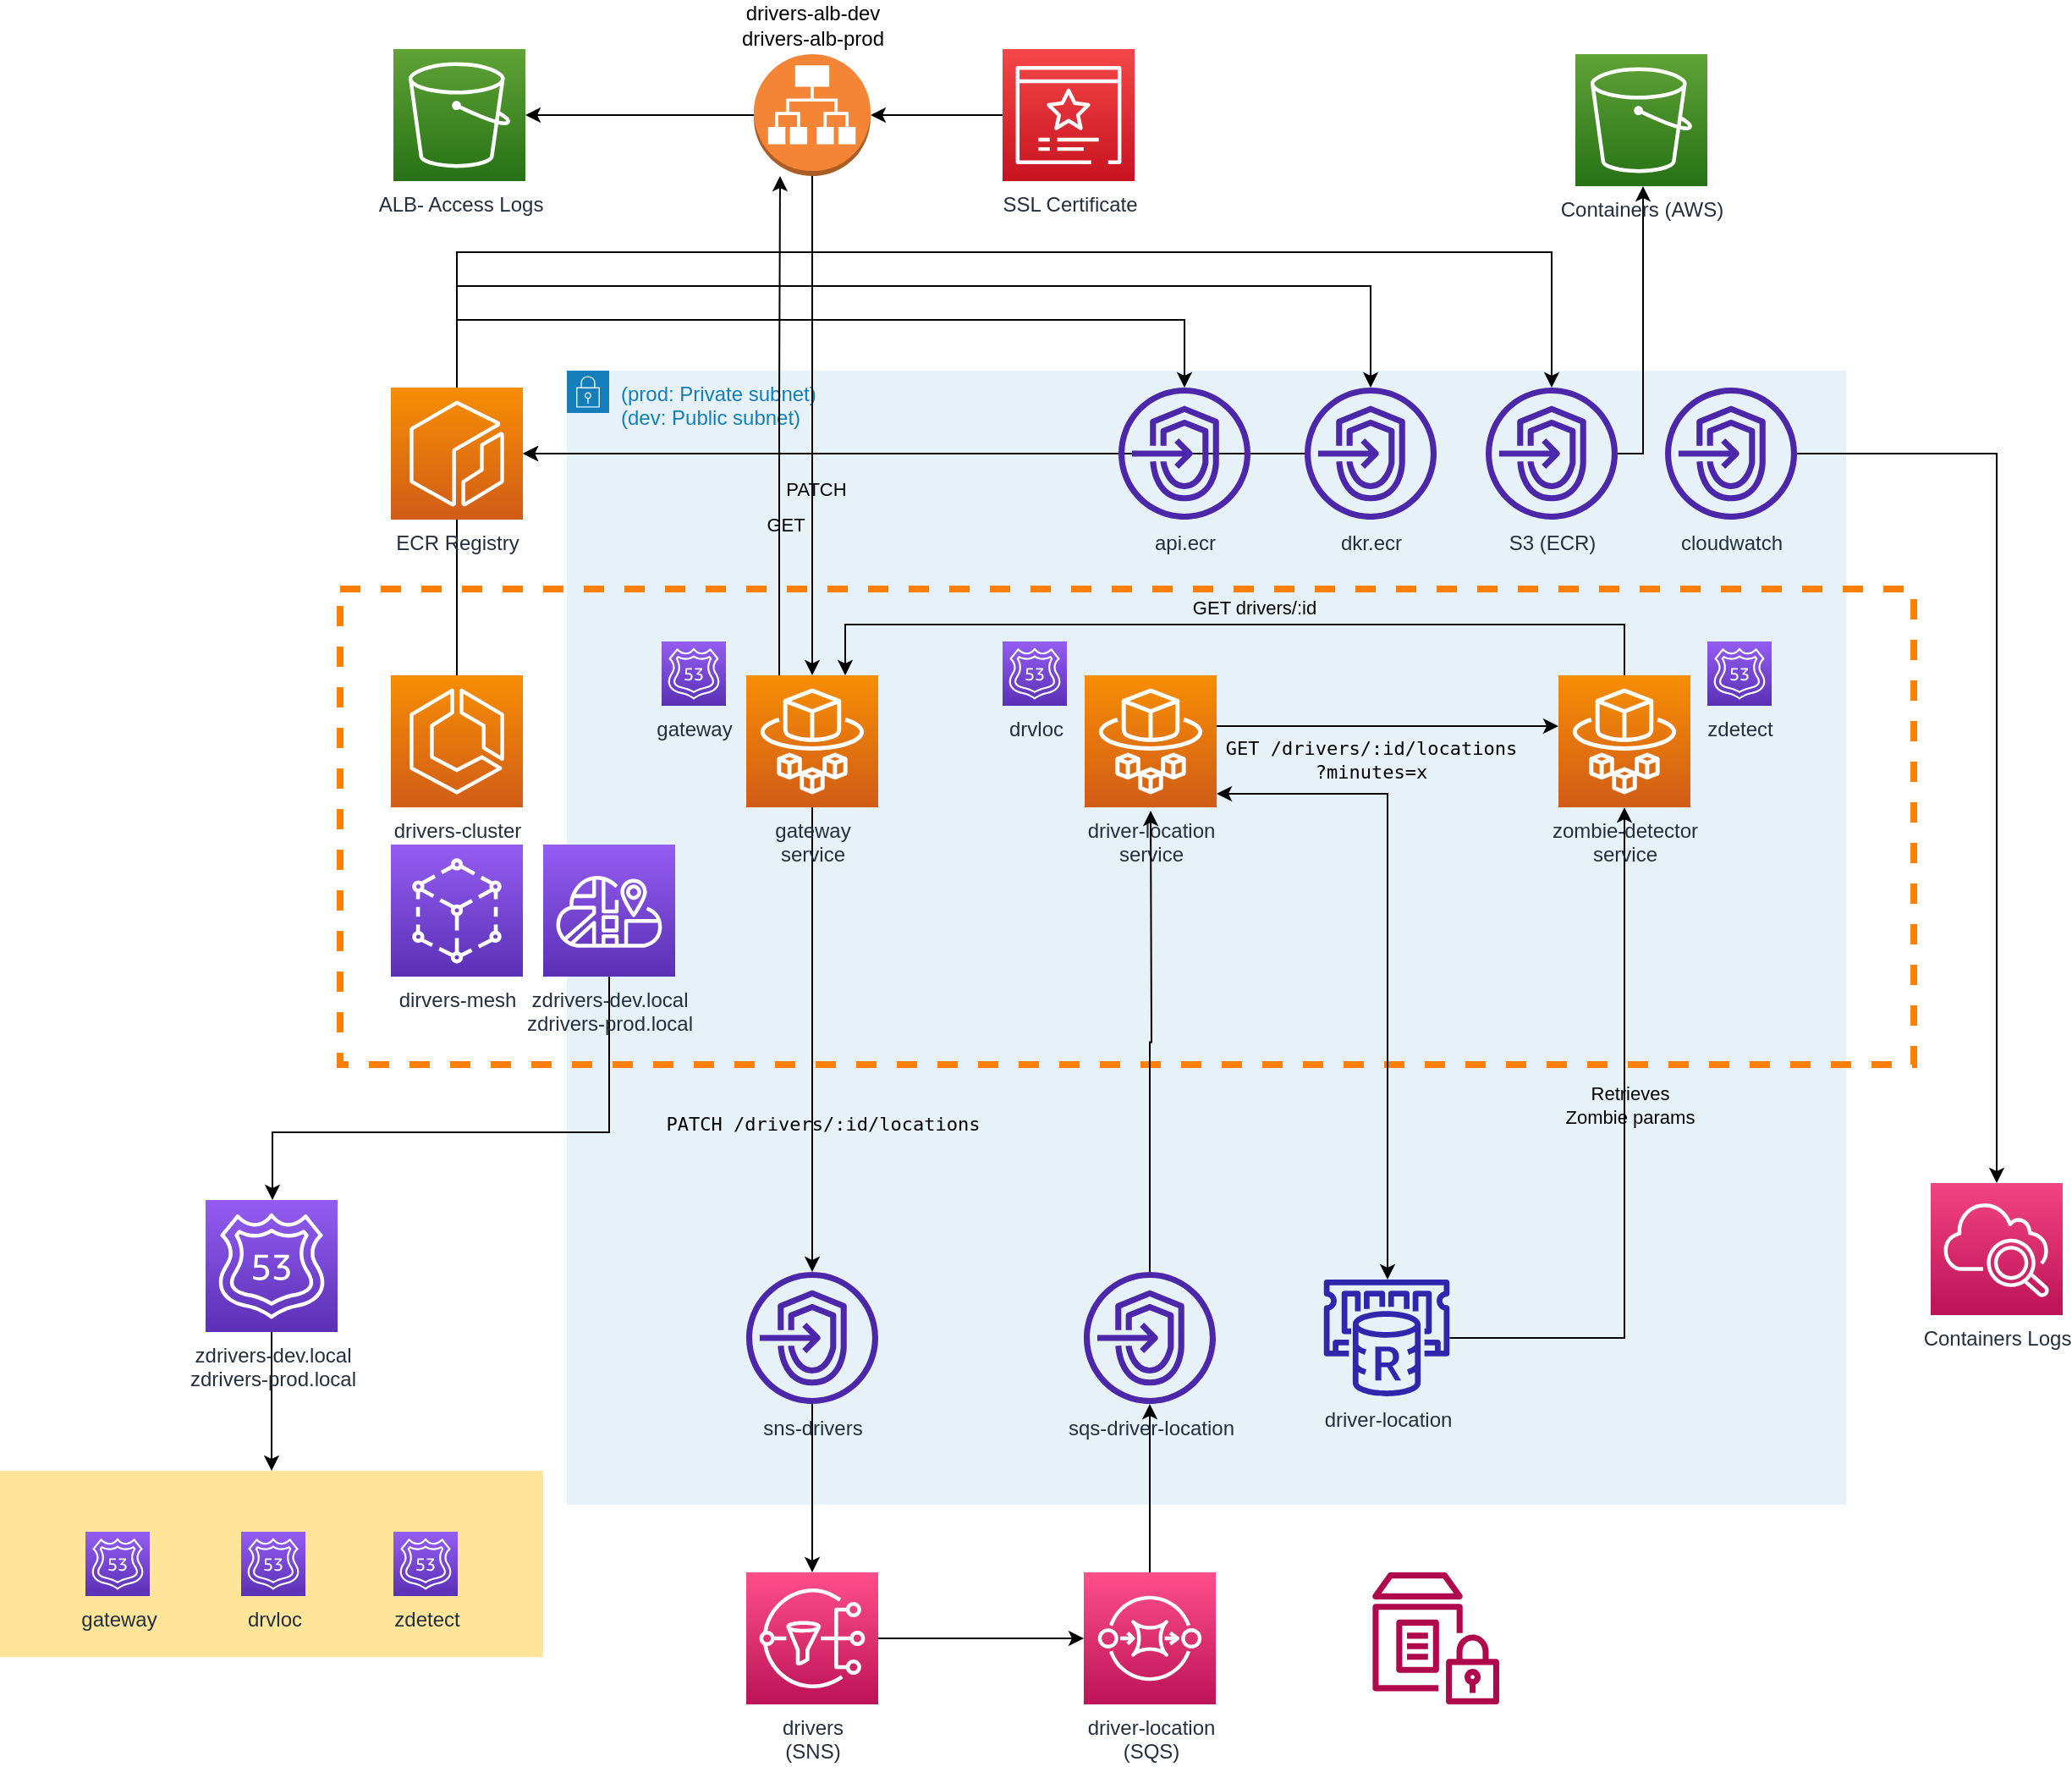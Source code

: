 <mxfile version="16.4.11" type="device"><diagram id="cBBe7j1UqqxlNuXo7ruj" name="Page-1"><mxGraphModel dx="3773" dy="1152" grid="1" gridSize="10" guides="1" tooltips="1" connect="1" arrows="1" fold="1" page="1" pageScale="1" pageWidth="827" pageHeight="1169" math="0" shadow="0"><root><mxCell id="0"/><mxCell id="1" parent="0"/><mxCell id="MvslXoUY-L9SatfHniy5-2" value="&lt;div&gt;(prod: Private subnet)&lt;/div&gt;&lt;div&gt;(dev: Public subnet)&lt;br&gt;&lt;/div&gt;" style="points=[[0,0],[0.25,0],[0.5,0],[0.75,0],[1,0],[1,0.25],[1,0.5],[1,0.75],[1,1],[0.75,1],[0.5,1],[0.25,1],[0,1],[0,0.75],[0,0.5],[0,0.25]];outlineConnect=0;gradientColor=none;html=1;whiteSpace=wrap;fontSize=12;fontStyle=0;shape=mxgraph.aws4.group;grIcon=mxgraph.aws4.group_security_group;grStroke=0;strokeColor=#147EBA;fillColor=#E6F2F8;verticalAlign=top;align=left;spacingLeft=30;fontColor=#147EBA;dashed=0;" parent="1" vertex="1"><mxGeometry x="284" y="260" width="756" height="670" as="geometry"/></mxCell><mxCell id="MvslXoUY-L9SatfHniy5-25" value="" style="rounded=0;whiteSpace=wrap;html=1;labelBackgroundColor=none;fillColor=none;dashed=1;strokeWidth=4;strokeColor=#FF8000;" parent="1" vertex="1"><mxGeometry x="150" y="389" width="930" height="281" as="geometry"/></mxCell><mxCell id="MvslXoUY-L9SatfHniy5-21" style="edgeStyle=orthogonalEdgeStyle;rounded=0;orthogonalLoop=1;jettySize=auto;html=1;exitX=0.25;exitY=0;exitDx=0;exitDy=0;exitPerimeter=0;" parent="1" source="MvslXoUY-L9SatfHniy5-1" target="MvslXoUY-L9SatfHniy5-3" edge="1"><mxGeometry relative="1" as="geometry"><Array as="points"><mxPoint x="410" y="280"/><mxPoint x="410" y="280"/></Array></mxGeometry></mxCell><mxCell id="MvslXoUY-L9SatfHniy5-22" value="GET" style="edgeLabel;html=1;align=center;verticalAlign=middle;resizable=0;points=[];labelBackgroundColor=none;" parent="MvslXoUY-L9SatfHniy5-21" vertex="1" connectable="0"><mxGeometry x="-0.394" y="-2" relative="1" as="geometry"><mxPoint x="1" as="offset"/></mxGeometry></mxCell><mxCell id="MvslXoUY-L9SatfHniy5-32" style="edgeStyle=orthogonalEdgeStyle;rounded=0;orthogonalLoop=1;jettySize=auto;html=1;" parent="1" source="MvslXoUY-L9SatfHniy5-1" target="MvslXoUY-L9SatfHniy5-28" edge="1"><mxGeometry relative="1" as="geometry"/></mxCell><mxCell id="MvslXoUY-L9SatfHniy5-34" value="&lt;code&gt;PATCH /drivers/:id/locations&lt;/code&gt;" style="edgeLabel;html=1;align=center;verticalAlign=middle;resizable=0;points=[];labelBackgroundColor=none;" parent="MvslXoUY-L9SatfHniy5-32" vertex="1" connectable="0"><mxGeometry x="0.362" y="6" relative="1" as="geometry"><mxPoint as="offset"/></mxGeometry></mxCell><mxCell id="MvslXoUY-L9SatfHniy5-1" value="&lt;div&gt;gateway&lt;/div&gt;&lt;div&gt;service&lt;/div&gt;" style="sketch=0;points=[[0,0,0],[0.25,0,0],[0.5,0,0],[0.75,0,0],[1,0,0],[0,1,0],[0.25,1,0],[0.5,1,0],[0.75,1,0],[1,1,0],[0,0.25,0],[0,0.5,0],[0,0.75,0],[1,0.25,0],[1,0.5,0],[1,0.75,0]];outlineConnect=0;fontColor=#232F3E;gradientColor=#F78E04;gradientDirection=north;fillColor=#D05C17;strokeColor=#ffffff;dashed=0;verticalLabelPosition=bottom;verticalAlign=top;align=center;html=1;fontSize=12;fontStyle=0;aspect=fixed;shape=mxgraph.aws4.resourceIcon;resIcon=mxgraph.aws4.fargate;" parent="1" vertex="1"><mxGeometry x="390" y="440" width="78" height="78" as="geometry"/></mxCell><mxCell id="MvslXoUY-L9SatfHniy5-4" style="edgeStyle=orthogonalEdgeStyle;rounded=0;orthogonalLoop=1;jettySize=auto;html=1;" parent="1" source="MvslXoUY-L9SatfHniy5-3" target="MvslXoUY-L9SatfHniy5-1" edge="1"><mxGeometry relative="1" as="geometry"/></mxCell><mxCell id="MvslXoUY-L9SatfHniy5-20" value="PATCH" style="edgeLabel;html=1;align=center;verticalAlign=middle;resizable=0;points=[];labelBackgroundColor=none;" parent="MvslXoUY-L9SatfHniy5-4" vertex="1" connectable="0"><mxGeometry x="0.093" y="2" relative="1" as="geometry"><mxPoint y="24" as="offset"/></mxGeometry></mxCell><mxCell id="LmpFbbrTyO8h0H7NxMmt-20" style="edgeStyle=orthogonalEdgeStyle;rounded=0;orthogonalLoop=1;jettySize=auto;html=1;" edge="1" parent="1" source="MvslXoUY-L9SatfHniy5-3" target="LmpFbbrTyO8h0H7NxMmt-3"><mxGeometry relative="1" as="geometry"/></mxCell><mxCell id="MvslXoUY-L9SatfHniy5-3" value="&lt;div&gt;drivers-alb-dev&lt;/div&gt;&lt;div&gt;drivers-alb-prod&lt;br&gt;&lt;/div&gt;" style="outlineConnect=0;dashed=0;verticalLabelPosition=top;verticalAlign=bottom;align=center;html=1;shape=mxgraph.aws3.application_load_balancer;fillColor=#F58536;gradientColor=none;labelPosition=center;" parent="1" vertex="1"><mxGeometry x="394.5" y="73" width="69" height="72" as="geometry"/></mxCell><mxCell id="MvslXoUY-L9SatfHniy5-8" style="edgeStyle=orthogonalEdgeStyle;rounded=0;orthogonalLoop=1;jettySize=auto;html=1;" parent="1" source="MvslXoUY-L9SatfHniy5-5" target="MvslXoUY-L9SatfHniy5-7" edge="1"><mxGeometry relative="1" as="geometry"/></mxCell><mxCell id="MvslXoUY-L9SatfHniy5-5" value="&lt;div&gt;drivers&lt;/div&gt;&lt;div&gt;(SNS)&lt;br&gt;&lt;/div&gt;" style="sketch=0;points=[[0,0,0],[0.25,0,0],[0.5,0,0],[0.75,0,0],[1,0,0],[0,1,0],[0.25,1,0],[0.5,1,0],[0.75,1,0],[1,1,0],[0,0.25,0],[0,0.5,0],[0,0.75,0],[1,0.25,0],[1,0.5,0],[1,0.75,0]];outlineConnect=0;fontColor=#232F3E;gradientColor=#FF4F8B;gradientDirection=north;fillColor=#BC1356;strokeColor=#ffffff;dashed=0;verticalLabelPosition=bottom;verticalAlign=top;align=center;html=1;fontSize=12;fontStyle=0;aspect=fixed;shape=mxgraph.aws4.resourceIcon;resIcon=mxgraph.aws4.sns;" parent="1" vertex="1"><mxGeometry x="390" y="970" width="78" height="78" as="geometry"/></mxCell><mxCell id="MvslXoUY-L9SatfHniy5-12" style="edgeStyle=orthogonalEdgeStyle;rounded=0;orthogonalLoop=1;jettySize=auto;html=1;startArrow=classic;startFill=1;" parent="1" source="MvslXoUY-L9SatfHniy5-6" target="MvslXoUY-L9SatfHniy5-11" edge="1"><mxGeometry relative="1" as="geometry"><Array as="points"><mxPoint x="769" y="510"/></Array></mxGeometry></mxCell><mxCell id="LmpFbbrTyO8h0H7NxMmt-25" style="edgeStyle=orthogonalEdgeStyle;rounded=0;orthogonalLoop=1;jettySize=auto;html=1;" edge="1" parent="1" source="MvslXoUY-L9SatfHniy5-6" target="MvslXoUY-L9SatfHniy5-13"><mxGeometry relative="1" as="geometry"><Array as="points"><mxPoint x="760" y="470"/><mxPoint x="760" y="470"/></Array></mxGeometry></mxCell><mxCell id="LmpFbbrTyO8h0H7NxMmt-26" value="&lt;div&gt;&lt;span&gt;&lt;code&gt;GET /drivers/:id/locations&lt;/code&gt;&lt;/span&gt;&lt;/div&gt;&lt;div&gt;&lt;span&gt;&lt;code&gt;?minutes=x&lt;/code&gt;&lt;/span&gt;&lt;/div&gt;" style="edgeLabel;html=1;align=center;verticalAlign=middle;resizable=0;points=[];labelBackgroundColor=none;" vertex="1" connectable="0" parent="LmpFbbrTyO8h0H7NxMmt-25"><mxGeometry x="-0.455" y="1" relative="1" as="geometry"><mxPoint x="36" y="21" as="offset"/></mxGeometry></mxCell><mxCell id="MvslXoUY-L9SatfHniy5-6" value="&lt;div&gt;driver-location&lt;/div&gt;&lt;div&gt;service&lt;br&gt;&lt;/div&gt;" style="sketch=0;points=[[0,0,0],[0.25,0,0],[0.5,0,0],[0.75,0,0],[1,0,0],[0,1,0],[0.25,1,0],[0.5,1,0],[0.75,1,0],[1,1,0],[0,0.25,0],[0,0.5,0],[0,0.75,0],[1,0.25,0],[1,0.5,0],[1,0.75,0]];outlineConnect=0;fontColor=#232F3E;gradientColor=#F78E04;gradientDirection=north;fillColor=#D05C17;strokeColor=#ffffff;dashed=0;verticalLabelPosition=bottom;verticalAlign=top;align=center;html=1;fontSize=12;fontStyle=0;aspect=fixed;shape=mxgraph.aws4.resourceIcon;resIcon=mxgraph.aws4.fargate;" parent="1" vertex="1"><mxGeometry x="590" y="440" width="78" height="78" as="geometry"/></mxCell><mxCell id="MvslXoUY-L9SatfHniy5-9" style="edgeStyle=orthogonalEdgeStyle;rounded=0;orthogonalLoop=1;jettySize=auto;html=1;startArrow=none;" parent="1" source="MvslXoUY-L9SatfHniy5-29" edge="1"><mxGeometry relative="1" as="geometry"><mxPoint x="629" y="520" as="targetPoint"/></mxGeometry></mxCell><mxCell id="MvslXoUY-L9SatfHniy5-31" style="edgeStyle=orthogonalEdgeStyle;rounded=0;orthogonalLoop=1;jettySize=auto;html=1;" parent="1" source="MvslXoUY-L9SatfHniy5-7" target="MvslXoUY-L9SatfHniy5-29" edge="1"><mxGeometry relative="1" as="geometry"/></mxCell><mxCell id="MvslXoUY-L9SatfHniy5-7" value="&lt;div&gt;driver-location&lt;/div&gt;&lt;div&gt;(SQS)&lt;/div&gt;" style="sketch=0;points=[[0,0,0],[0.25,0,0],[0.5,0,0],[0.75,0,0],[1,0,0],[0,1,0],[0.25,1,0],[0.5,1,0],[0.75,1,0],[1,1,0],[0,0.25,0],[0,0.5,0],[0,0.75,0],[1,0.25,0],[1,0.5,0],[1,0.75,0]];outlineConnect=0;fontColor=#232F3E;gradientColor=#FF4F8B;gradientDirection=north;fillColor=#BC1356;strokeColor=#ffffff;dashed=0;verticalLabelPosition=bottom;verticalAlign=top;align=center;html=1;fontSize=12;fontStyle=0;aspect=fixed;shape=mxgraph.aws4.resourceIcon;resIcon=mxgraph.aws4.sqs;" parent="1" vertex="1"><mxGeometry x="589.5" y="970" width="78" height="78" as="geometry"/></mxCell><mxCell id="MvslXoUY-L9SatfHniy5-14" style="edgeStyle=orthogonalEdgeStyle;rounded=0;orthogonalLoop=1;jettySize=auto;html=1;" parent="1" source="MvslXoUY-L9SatfHniy5-11" target="MvslXoUY-L9SatfHniy5-13" edge="1"><mxGeometry relative="1" as="geometry"/></mxCell><mxCell id="LmpFbbrTyO8h0H7NxMmt-27" value="&lt;div&gt;Retrieves&lt;/div&gt;&lt;div&gt;Zombie params&lt;br&gt;&lt;/div&gt;" style="edgeLabel;html=1;align=center;verticalAlign=middle;resizable=0;points=[];labelBackgroundColor=none;" vertex="1" connectable="0" parent="MvslXoUY-L9SatfHniy5-14"><mxGeometry x="0.156" y="-3" relative="1" as="geometry"><mxPoint as="offset"/></mxGeometry></mxCell><mxCell id="MvslXoUY-L9SatfHniy5-11" value="driver-location" style="sketch=0;outlineConnect=0;fontColor=#232F3E;gradientColor=none;fillColor=#2E27AD;strokeColor=none;dashed=0;verticalLabelPosition=bottom;verticalAlign=top;align=center;html=1;fontSize=12;fontStyle=0;aspect=fixed;pointerEvents=1;shape=mxgraph.aws4.elasticache_for_redis;" parent="1" vertex="1"><mxGeometry x="729.5" y="797" width="78" height="69" as="geometry"/></mxCell><mxCell id="MvslXoUY-L9SatfHniy5-18" style="edgeStyle=orthogonalEdgeStyle;rounded=0;orthogonalLoop=1;jettySize=auto;html=1;entryX=0.75;entryY=0;entryDx=0;entryDy=0;entryPerimeter=0;" parent="1" source="MvslXoUY-L9SatfHniy5-13" target="MvslXoUY-L9SatfHniy5-1" edge="1"><mxGeometry relative="1" as="geometry"><Array as="points"><mxPoint x="909" y="410"/><mxPoint x="449" y="410"/></Array></mxGeometry></mxCell><mxCell id="MvslXoUY-L9SatfHniy5-19" value="GET drivers/:id" style="edgeLabel;html=1;align=center;verticalAlign=middle;resizable=0;points=[];labelBackgroundColor=none;" parent="MvslXoUY-L9SatfHniy5-18" vertex="1" connectable="0"><mxGeometry x="-0.389" y="-2" relative="1" as="geometry"><mxPoint x="-90" y="-8" as="offset"/></mxGeometry></mxCell><mxCell id="MvslXoUY-L9SatfHniy5-13" value="&lt;div&gt;zombie-detector&lt;/div&gt;&lt;div&gt;service&lt;br&gt;&lt;/div&gt;" style="sketch=0;points=[[0,0,0],[0.25,0,0],[0.5,0,0],[0.75,0,0],[1,0,0],[0,1,0],[0.25,1,0],[0.5,1,0],[0.75,1,0],[1,1,0],[0,0.25,0],[0,0.5,0],[0,0.75,0],[1,0.25,0],[1,0.5,0],[1,0.75,0]];outlineConnect=0;fontColor=#232F3E;gradientColor=#F78E04;gradientDirection=north;fillColor=#D05C17;strokeColor=#ffffff;dashed=0;verticalLabelPosition=bottom;verticalAlign=top;align=center;html=1;fontSize=12;fontStyle=0;aspect=fixed;shape=mxgraph.aws4.resourceIcon;resIcon=mxgraph.aws4.fargate;" parent="1" vertex="1"><mxGeometry x="870" y="440" width="78" height="78" as="geometry"/></mxCell><mxCell id="MvslXoUY-L9SatfHniy5-23" value="dirvers-mesh" style="sketch=0;points=[[0,0,0],[0.25,0,0],[0.5,0,0],[0.75,0,0],[1,0,0],[0,1,0],[0.25,1,0],[0.5,1,0],[0.75,1,0],[1,1,0],[0,0.25,0],[0,0.5,0],[0,0.75,0],[1,0.25,0],[1,0.5,0],[1,0.75,0]];outlineConnect=0;fontColor=#232F3E;gradientColor=#945DF2;gradientDirection=north;fillColor=#5A30B5;strokeColor=#ffffff;dashed=0;verticalLabelPosition=bottom;verticalAlign=top;align=center;html=1;fontSize=12;fontStyle=0;aspect=fixed;shape=mxgraph.aws4.resourceIcon;resIcon=mxgraph.aws4.app_mesh;labelBackgroundColor=none;" parent="1" vertex="1"><mxGeometry x="180" y="540" width="78" height="78" as="geometry"/></mxCell><mxCell id="LmpFbbrTyO8h0H7NxMmt-15" style="edgeStyle=orthogonalEdgeStyle;rounded=0;orthogonalLoop=1;jettySize=auto;html=1;" edge="1" parent="1" source="MvslXoUY-L9SatfHniy5-24" target="LmpFbbrTyO8h0H7NxMmt-4"><mxGeometry relative="1" as="geometry"><Array as="points"><mxPoint x="219" y="190"/><mxPoint x="866" y="190"/></Array></mxGeometry></mxCell><mxCell id="LmpFbbrTyO8h0H7NxMmt-16" style="edgeStyle=orthogonalEdgeStyle;rounded=0;orthogonalLoop=1;jettySize=auto;html=1;" edge="1" parent="1" source="MvslXoUY-L9SatfHniy5-24" target="LmpFbbrTyO8h0H7NxMmt-5"><mxGeometry relative="1" as="geometry"><Array as="points"><mxPoint x="219" y="210"/><mxPoint x="759" y="210"/></Array></mxGeometry></mxCell><mxCell id="LmpFbbrTyO8h0H7NxMmt-17" style="edgeStyle=orthogonalEdgeStyle;rounded=0;orthogonalLoop=1;jettySize=auto;html=1;" edge="1" parent="1" source="MvslXoUY-L9SatfHniy5-24" target="LmpFbbrTyO8h0H7NxMmt-6"><mxGeometry relative="1" as="geometry"><Array as="points"><mxPoint x="219" y="230"/><mxPoint x="649" y="230"/></Array></mxGeometry></mxCell><mxCell id="MvslXoUY-L9SatfHniy5-24" value="drivers-cluster" style="sketch=0;points=[[0,0,0],[0.25,0,0],[0.5,0,0],[0.75,0,0],[1,0,0],[0,1,0],[0.25,1,0],[0.5,1,0],[0.75,1,0],[1,1,0],[0,0.25,0],[0,0.5,0],[0,0.75,0],[1,0.25,0],[1,0.5,0],[1,0.75,0]];outlineConnect=0;fontColor=#232F3E;gradientColor=#F78E04;gradientDirection=north;fillColor=#D05C17;strokeColor=#ffffff;dashed=0;verticalLabelPosition=bottom;verticalAlign=top;align=center;html=1;fontSize=12;fontStyle=0;aspect=fixed;shape=mxgraph.aws4.resourceIcon;resIcon=mxgraph.aws4.ecs;labelBackgroundColor=none;" parent="1" vertex="1"><mxGeometry x="180" y="440" width="78" height="78" as="geometry"/></mxCell><mxCell id="MvslXoUY-L9SatfHniy5-27" style="edgeStyle=orthogonalEdgeStyle;rounded=0;orthogonalLoop=1;jettySize=auto;html=1;" parent="1" source="MvslXoUY-L9SatfHniy5-26" target="MvslXoUY-L9SatfHniy5-3" edge="1"><mxGeometry relative="1" as="geometry"/></mxCell><mxCell id="MvslXoUY-L9SatfHniy5-26" value="SSL Certificate" style="sketch=0;points=[[0,0,0],[0.25,0,0],[0.5,0,0],[0.75,0,0],[1,0,0],[0,1,0],[0.25,1,0],[0.5,1,0],[0.75,1,0],[1,1,0],[0,0.25,0],[0,0.5,0],[0,0.75,0],[1,0.25,0],[1,0.5,0],[1,0.75,0]];outlineConnect=0;fontColor=#232F3E;gradientColor=#F54749;gradientDirection=north;fillColor=#C7131F;strokeColor=#ffffff;dashed=0;verticalLabelPosition=bottom;verticalAlign=top;align=center;html=1;fontSize=12;fontStyle=0;aspect=fixed;shape=mxgraph.aws4.resourceIcon;resIcon=mxgraph.aws4.certificate_manager_3;labelBackgroundColor=none;" parent="1" vertex="1"><mxGeometry x="541.5" y="70" width="78" height="78" as="geometry"/></mxCell><mxCell id="MvslXoUY-L9SatfHniy5-33" style="edgeStyle=orthogonalEdgeStyle;rounded=0;orthogonalLoop=1;jettySize=auto;html=1;" parent="1" source="MvslXoUY-L9SatfHniy5-28" target="MvslXoUY-L9SatfHniy5-5" edge="1"><mxGeometry relative="1" as="geometry"/></mxCell><mxCell id="MvslXoUY-L9SatfHniy5-28" value="sns-drivers" style="sketch=0;outlineConnect=0;fontColor=#232F3E;gradientColor=none;fillColor=#4D27AA;strokeColor=none;dashed=0;verticalLabelPosition=bottom;verticalAlign=top;align=center;html=1;fontSize=12;fontStyle=0;aspect=fixed;pointerEvents=1;shape=mxgraph.aws4.endpoints;labelBackgroundColor=none;" parent="1" vertex="1"><mxGeometry x="390" y="792.5" width="78" height="78" as="geometry"/></mxCell><mxCell id="MvslXoUY-L9SatfHniy5-29" value="sqs-driver-location" style="sketch=0;outlineConnect=0;fontColor=#232F3E;gradientColor=none;fillColor=#4D27AA;strokeColor=none;dashed=0;verticalLabelPosition=bottom;verticalAlign=top;align=center;html=1;fontSize=12;fontStyle=0;aspect=fixed;pointerEvents=1;shape=mxgraph.aws4.endpoints;labelBackgroundColor=none;" parent="1" vertex="1"><mxGeometry x="589.5" y="792.5" width="78" height="78" as="geometry"/></mxCell><mxCell id="MvslXoUY-L9SatfHniy5-35" value="&lt;div&gt;ECR Registry&lt;/div&gt;" style="sketch=0;points=[[0,0,0],[0.25,0,0],[0.5,0,0],[0.75,0,0],[1,0,0],[0,1,0],[0.25,1,0],[0.5,1,0],[0.75,1,0],[1,1,0],[0,0.25,0],[0,0.5,0],[0,0.75,0],[1,0.25,0],[1,0.5,0],[1,0.75,0]];outlineConnect=0;fontColor=#232F3E;gradientColor=#F78E04;gradientDirection=north;fillColor=#D05C17;strokeColor=#ffffff;dashed=0;verticalLabelPosition=bottom;verticalAlign=top;align=center;html=1;fontSize=12;fontStyle=0;aspect=fixed;shape=mxgraph.aws4.resourceIcon;resIcon=mxgraph.aws4.ecr;labelBackgroundColor=none;" parent="1" vertex="1"><mxGeometry x="180" y="270" width="78" height="78" as="geometry"/></mxCell><mxCell id="74TEFoagANoKvG5BZZ6L-15" style="edgeStyle=orthogonalEdgeStyle;rounded=0;orthogonalLoop=1;jettySize=auto;html=1;" parent="1" source="dIhcM2FdDQoO1qU3QEw2-1" target="74TEFoagANoKvG5BZZ6L-8" edge="1"><mxGeometry relative="1" as="geometry"><Array as="points"><mxPoint x="309" y="710"/><mxPoint x="110" y="710"/></Array></mxGeometry></mxCell><mxCell id="dIhcM2FdDQoO1qU3QEw2-1" value="&lt;div&gt;zdrivers-dev.local&lt;/div&gt;&lt;div&gt;zdrivers-prod.local&lt;/div&gt;" style="sketch=0;points=[[0,0,0],[0.25,0,0],[0.5,0,0],[0.75,0,0],[1,0,0],[0,1,0],[0.25,1,0],[0.5,1,0],[0.75,1,0],[1,1,0],[0,0.25,0],[0,0.5,0],[0,0.75,0],[1,0.25,0],[1,0.5,0],[1,0.75,0]];outlineConnect=0;fontColor=#232F3E;gradientColor=#945DF2;gradientDirection=north;fillColor=#5A30B5;strokeColor=#ffffff;dashed=0;verticalLabelPosition=bottom;verticalAlign=top;align=center;html=1;fontSize=12;fontStyle=0;aspect=fixed;shape=mxgraph.aws4.resourceIcon;resIcon=mxgraph.aws4.cloud_map;" parent="1" vertex="1"><mxGeometry x="270" y="540" width="78" height="78" as="geometry"/></mxCell><mxCell id="74TEFoagANoKvG5BZZ6L-1" value="gateway" style="sketch=0;points=[[0,0,0],[0.25,0,0],[0.5,0,0],[0.75,0,0],[1,0,0],[0,1,0],[0.25,1,0],[0.5,1,0],[0.75,1,0],[1,1,0],[0,0.25,0],[0,0.5,0],[0,0.75,0],[1,0.25,0],[1,0.5,0],[1,0.75,0]];outlineConnect=0;fontColor=#232F3E;gradientColor=#945DF2;gradientDirection=north;fillColor=#5A30B5;strokeColor=#ffffff;dashed=0;verticalLabelPosition=bottom;verticalAlign=top;align=center;html=1;fontSize=12;fontStyle=0;aspect=fixed;shape=mxgraph.aws4.resourceIcon;resIcon=mxgraph.aws4.route_53;" parent="1" vertex="1"><mxGeometry x="340" y="420" width="38" height="38" as="geometry"/></mxCell><mxCell id="74TEFoagANoKvG5BZZ6L-2" value="drvloc" style="sketch=0;points=[[0,0,0],[0.25,0,0],[0.5,0,0],[0.75,0,0],[1,0,0],[0,1,0],[0.25,1,0],[0.5,1,0],[0.75,1,0],[1,1,0],[0,0.25,0],[0,0.5,0],[0,0.75,0],[1,0.25,0],[1,0.5,0],[1,0.75,0]];outlineConnect=0;fontColor=#232F3E;gradientColor=#945DF2;gradientDirection=north;fillColor=#5A30B5;strokeColor=#ffffff;dashed=0;verticalLabelPosition=bottom;verticalAlign=top;align=center;html=1;fontSize=12;fontStyle=0;aspect=fixed;shape=mxgraph.aws4.resourceIcon;resIcon=mxgraph.aws4.route_53;" parent="1" vertex="1"><mxGeometry x="541.5" y="420" width="38" height="38" as="geometry"/></mxCell><mxCell id="74TEFoagANoKvG5BZZ6L-3" value="zdetect" style="sketch=0;points=[[0,0,0],[0.25,0,0],[0.5,0,0],[0.75,0,0],[1,0,0],[0,1,0],[0.25,1,0],[0.5,1,0],[0.75,1,0],[1,1,0],[0,0.25,0],[0,0.5,0],[0,0.75,0],[1,0.25,0],[1,0.5,0],[1,0.75,0]];outlineConnect=0;fontColor=#232F3E;gradientColor=#945DF2;gradientDirection=north;fillColor=#5A30B5;strokeColor=#ffffff;dashed=0;verticalLabelPosition=bottom;verticalAlign=top;align=center;html=1;fontSize=12;fontStyle=0;aspect=fixed;shape=mxgraph.aws4.resourceIcon;resIcon=mxgraph.aws4.route_53;" parent="1" vertex="1"><mxGeometry x="958" y="420" width="38" height="38" as="geometry"/></mxCell><mxCell id="74TEFoagANoKvG5BZZ6L-11" style="edgeStyle=orthogonalEdgeStyle;rounded=0;orthogonalLoop=1;jettySize=auto;html=1;" parent="1" source="74TEFoagANoKvG5BZZ6L-8" target="74TEFoagANoKvG5BZZ6L-10" edge="1"><mxGeometry relative="1" as="geometry"/></mxCell><mxCell id="74TEFoagANoKvG5BZZ6L-8" value="&lt;div&gt;zdrivers-dev.local&lt;/div&gt;&lt;div&gt;zdrivers-prod.local&lt;/div&gt;" style="sketch=0;points=[[0,0,0],[0.25,0,0],[0.5,0,0],[0.75,0,0],[1,0,0],[0,1,0],[0.25,1,0],[0.5,1,0],[0.75,1,0],[1,1,0],[0,0.25,0],[0,0.5,0],[0,0.75,0],[1,0.25,0],[1,0.5,0],[1,0.75,0]];outlineConnect=0;fontColor=#232F3E;gradientColor=#945DF2;gradientDirection=north;fillColor=#5A30B5;strokeColor=#ffffff;dashed=0;verticalLabelPosition=bottom;verticalAlign=top;align=center;html=1;fontSize=12;fontStyle=0;aspect=fixed;shape=mxgraph.aws4.resourceIcon;resIcon=mxgraph.aws4.route_53;" parent="1" vertex="1"><mxGeometry x="70.5" y="750" width="78" height="78" as="geometry"/></mxCell><mxCell id="74TEFoagANoKvG5BZZ6L-10" value="" style="rounded=0;whiteSpace=wrap;html=1;fillColor=#FFE599;strokeColor=none;" parent="1" vertex="1"><mxGeometry x="-51" y="910" width="321" height="110" as="geometry"/></mxCell><mxCell id="74TEFoagANoKvG5BZZ6L-12" value="gateway" style="sketch=0;points=[[0,0,0],[0.25,0,0],[0.5,0,0],[0.75,0,0],[1,0,0],[0,1,0],[0.25,1,0],[0.5,1,0],[0.75,1,0],[1,1,0],[0,0.25,0],[0,0.5,0],[0,0.75,0],[1,0.25,0],[1,0.5,0],[1,0.75,0]];outlineConnect=0;fontColor=#232F3E;gradientColor=#945DF2;gradientDirection=north;fillColor=#5A30B5;strokeColor=#ffffff;dashed=0;verticalLabelPosition=bottom;verticalAlign=top;align=center;html=1;fontSize=12;fontStyle=0;aspect=fixed;shape=mxgraph.aws4.resourceIcon;resIcon=mxgraph.aws4.route_53;" parent="1" vertex="1"><mxGeometry x="-0.5" y="946" width="38" height="38" as="geometry"/></mxCell><mxCell id="74TEFoagANoKvG5BZZ6L-13" value="drvloc" style="sketch=0;points=[[0,0,0],[0.25,0,0],[0.5,0,0],[0.75,0,0],[1,0,0],[0,1,0],[0.25,1,0],[0.5,1,0],[0.75,1,0],[1,1,0],[0,0.25,0],[0,0.5,0],[0,0.75,0],[1,0.25,0],[1,0.5,0],[1,0.75,0]];outlineConnect=0;fontColor=#232F3E;gradientColor=#945DF2;gradientDirection=north;fillColor=#5A30B5;strokeColor=#ffffff;dashed=0;verticalLabelPosition=bottom;verticalAlign=top;align=center;html=1;fontSize=12;fontStyle=0;aspect=fixed;shape=mxgraph.aws4.resourceIcon;resIcon=mxgraph.aws4.route_53;" parent="1" vertex="1"><mxGeometry x="91.5" y="946" width="38" height="38" as="geometry"/></mxCell><mxCell id="74TEFoagANoKvG5BZZ6L-14" value="zdetect" style="sketch=0;points=[[0,0,0],[0.25,0,0],[0.5,0,0],[0.75,0,0],[1,0,0],[0,1,0],[0.25,1,0],[0.5,1,0],[0.75,1,0],[1,1,0],[0,0.25,0],[0,0.5,0],[0,0.75,0],[1,0.25,0],[1,0.5,0],[1,0.75,0]];outlineConnect=0;fontColor=#232F3E;gradientColor=#945DF2;gradientDirection=north;fillColor=#5A30B5;strokeColor=#ffffff;dashed=0;verticalLabelPosition=bottom;verticalAlign=top;align=center;html=1;fontSize=12;fontStyle=0;aspect=fixed;shape=mxgraph.aws4.resourceIcon;resIcon=mxgraph.aws4.route_53;" parent="1" vertex="1"><mxGeometry x="181.5" y="946" width="38" height="38" as="geometry"/></mxCell><mxCell id="LmpFbbrTyO8h0H7NxMmt-2" value="Containers Logs" style="sketch=0;points=[[0,0,0],[0.25,0,0],[0.5,0,0],[0.75,0,0],[1,0,0],[0,1,0],[0.25,1,0],[0.5,1,0],[0.75,1,0],[1,1,0],[0,0.25,0],[0,0.5,0],[0,0.75,0],[1,0.25,0],[1,0.5,0],[1,0.75,0]];points=[[0,0,0],[0.25,0,0],[0.5,0,0],[0.75,0,0],[1,0,0],[0,1,0],[0.25,1,0],[0.5,1,0],[0.75,1,0],[1,1,0],[0,0.25,0],[0,0.5,0],[0,0.75,0],[1,0.25,0],[1,0.5,0],[1,0.75,0]];outlineConnect=0;fontColor=#232F3E;gradientColor=#F34482;gradientDirection=north;fillColor=#BC1356;strokeColor=#ffffff;dashed=0;verticalLabelPosition=bottom;verticalAlign=top;align=center;html=1;fontSize=12;fontStyle=0;aspect=fixed;shape=mxgraph.aws4.resourceIcon;resIcon=mxgraph.aws4.cloudwatch_2;" vertex="1" parent="1"><mxGeometry x="1090" y="740" width="78" height="78" as="geometry"/></mxCell><mxCell id="LmpFbbrTyO8h0H7NxMmt-3" value="ALB- Access Logs" style="sketch=0;points=[[0,0,0],[0.25,0,0],[0.5,0,0],[0.75,0,0],[1,0,0],[0,1,0],[0.25,1,0],[0.5,1,0],[0.75,1,0],[1,1,0],[0,0.25,0],[0,0.5,0],[0,0.75,0],[1,0.25,0],[1,0.5,0],[1,0.75,0]];outlineConnect=0;fontColor=#232F3E;gradientColor=#60A337;gradientDirection=north;fillColor=#277116;strokeColor=#ffffff;dashed=0;verticalLabelPosition=bottom;verticalAlign=top;align=center;html=1;fontSize=12;fontStyle=0;aspect=fixed;shape=mxgraph.aws4.resourceIcon;resIcon=mxgraph.aws4.s3;" vertex="1" parent="1"><mxGeometry x="181.5" y="70" width="78" height="78" as="geometry"/></mxCell><mxCell id="LmpFbbrTyO8h0H7NxMmt-23" style="edgeStyle=orthogonalEdgeStyle;rounded=0;orthogonalLoop=1;jettySize=auto;html=1;" edge="1" parent="1" source="LmpFbbrTyO8h0H7NxMmt-4" target="LmpFbbrTyO8h0H7NxMmt-21"><mxGeometry relative="1" as="geometry"><Array as="points"><mxPoint x="920" y="309"/></Array></mxGeometry></mxCell><mxCell id="LmpFbbrTyO8h0H7NxMmt-4" value="S3 (ECR)" style="sketch=0;outlineConnect=0;fontColor=#232F3E;gradientColor=none;fillColor=#4D27AA;strokeColor=none;dashed=0;verticalLabelPosition=bottom;verticalAlign=top;align=center;html=1;fontSize=12;fontStyle=0;aspect=fixed;pointerEvents=1;shape=mxgraph.aws4.endpoints;" vertex="1" parent="1"><mxGeometry x="827" y="270" width="78" height="78" as="geometry"/></mxCell><mxCell id="LmpFbbrTyO8h0H7NxMmt-19" style="edgeStyle=orthogonalEdgeStyle;rounded=0;orthogonalLoop=1;jettySize=auto;html=1;entryX=1;entryY=0.5;entryDx=0;entryDy=0;entryPerimeter=0;" edge="1" parent="1" source="LmpFbbrTyO8h0H7NxMmt-5" target="MvslXoUY-L9SatfHniy5-35"><mxGeometry relative="1" as="geometry"/></mxCell><mxCell id="LmpFbbrTyO8h0H7NxMmt-5" value="dkr.ecr" style="sketch=0;outlineConnect=0;fontColor=#232F3E;gradientColor=none;fillColor=#4D27AA;strokeColor=none;dashed=0;verticalLabelPosition=bottom;verticalAlign=top;align=center;html=1;fontSize=12;fontStyle=0;aspect=fixed;pointerEvents=1;shape=mxgraph.aws4.endpoints;" vertex="1" parent="1"><mxGeometry x="720" y="270" width="78" height="78" as="geometry"/></mxCell><mxCell id="LmpFbbrTyO8h0H7NxMmt-18" style="edgeStyle=orthogonalEdgeStyle;rounded=0;orthogonalLoop=1;jettySize=auto;html=1;" edge="1" parent="1" source="LmpFbbrTyO8h0H7NxMmt-6" target="MvslXoUY-L9SatfHniy5-35"><mxGeometry relative="1" as="geometry"/></mxCell><mxCell id="LmpFbbrTyO8h0H7NxMmt-6" value="api.ecr" style="sketch=0;outlineConnect=0;fontColor=#232F3E;gradientColor=none;fillColor=#4D27AA;strokeColor=none;dashed=0;verticalLabelPosition=bottom;verticalAlign=top;align=center;html=1;fontSize=12;fontStyle=0;aspect=fixed;pointerEvents=1;shape=mxgraph.aws4.endpoints;" vertex="1" parent="1"><mxGeometry x="610" y="270" width="78" height="78" as="geometry"/></mxCell><mxCell id="LmpFbbrTyO8h0H7NxMmt-10" style="edgeStyle=orthogonalEdgeStyle;rounded=0;orthogonalLoop=1;jettySize=auto;html=1;" edge="1" parent="1" source="LmpFbbrTyO8h0H7NxMmt-7" target="LmpFbbrTyO8h0H7NxMmt-2"><mxGeometry relative="1" as="geometry"><Array as="points"><mxPoint x="1129" y="309"/></Array></mxGeometry></mxCell><mxCell id="LmpFbbrTyO8h0H7NxMmt-7" value="cloudwatch" style="sketch=0;outlineConnect=0;fontColor=#232F3E;gradientColor=none;fillColor=#4D27AA;strokeColor=none;dashed=0;verticalLabelPosition=bottom;verticalAlign=top;align=center;html=1;fontSize=12;fontStyle=0;aspect=fixed;pointerEvents=1;shape=mxgraph.aws4.endpoints;" vertex="1" parent="1"><mxGeometry x="933" y="270" width="78" height="78" as="geometry"/></mxCell><mxCell id="LmpFbbrTyO8h0H7NxMmt-21" value="Containers (AWS)" style="sketch=0;points=[[0,0,0],[0.25,0,0],[0.5,0,0],[0.75,0,0],[1,0,0],[0,1,0],[0.25,1,0],[0.5,1,0],[0.75,1,0],[1,1,0],[0,0.25,0],[0,0.5,0],[0,0.75,0],[1,0.25,0],[1,0.5,0],[1,0.75,0]];outlineConnect=0;fontColor=#232F3E;gradientColor=#60A337;gradientDirection=north;fillColor=#277116;strokeColor=#ffffff;dashed=0;verticalLabelPosition=bottom;verticalAlign=top;align=center;html=1;fontSize=12;fontStyle=0;aspect=fixed;shape=mxgraph.aws4.resourceIcon;resIcon=mxgraph.aws4.s3;" vertex="1" parent="1"><mxGeometry x="880" y="73" width="78" height="78" as="geometry"/></mxCell><mxCell id="LmpFbbrTyO8h0H7NxMmt-28" value="" style="sketch=0;outlineConnect=0;fontColor=#232F3E;gradientColor=none;fillColor=#B0084D;strokeColor=none;dashed=0;verticalLabelPosition=bottom;verticalAlign=top;align=center;html=1;fontSize=12;fontStyle=0;aspect=fixed;pointerEvents=1;shape=mxgraph.aws4.parameter_store;labelBackgroundColor=none;" vertex="1" parent="1"><mxGeometry x="760" y="970" width="75" height="78" as="geometry"/></mxCell></root></mxGraphModel></diagram></mxfile>